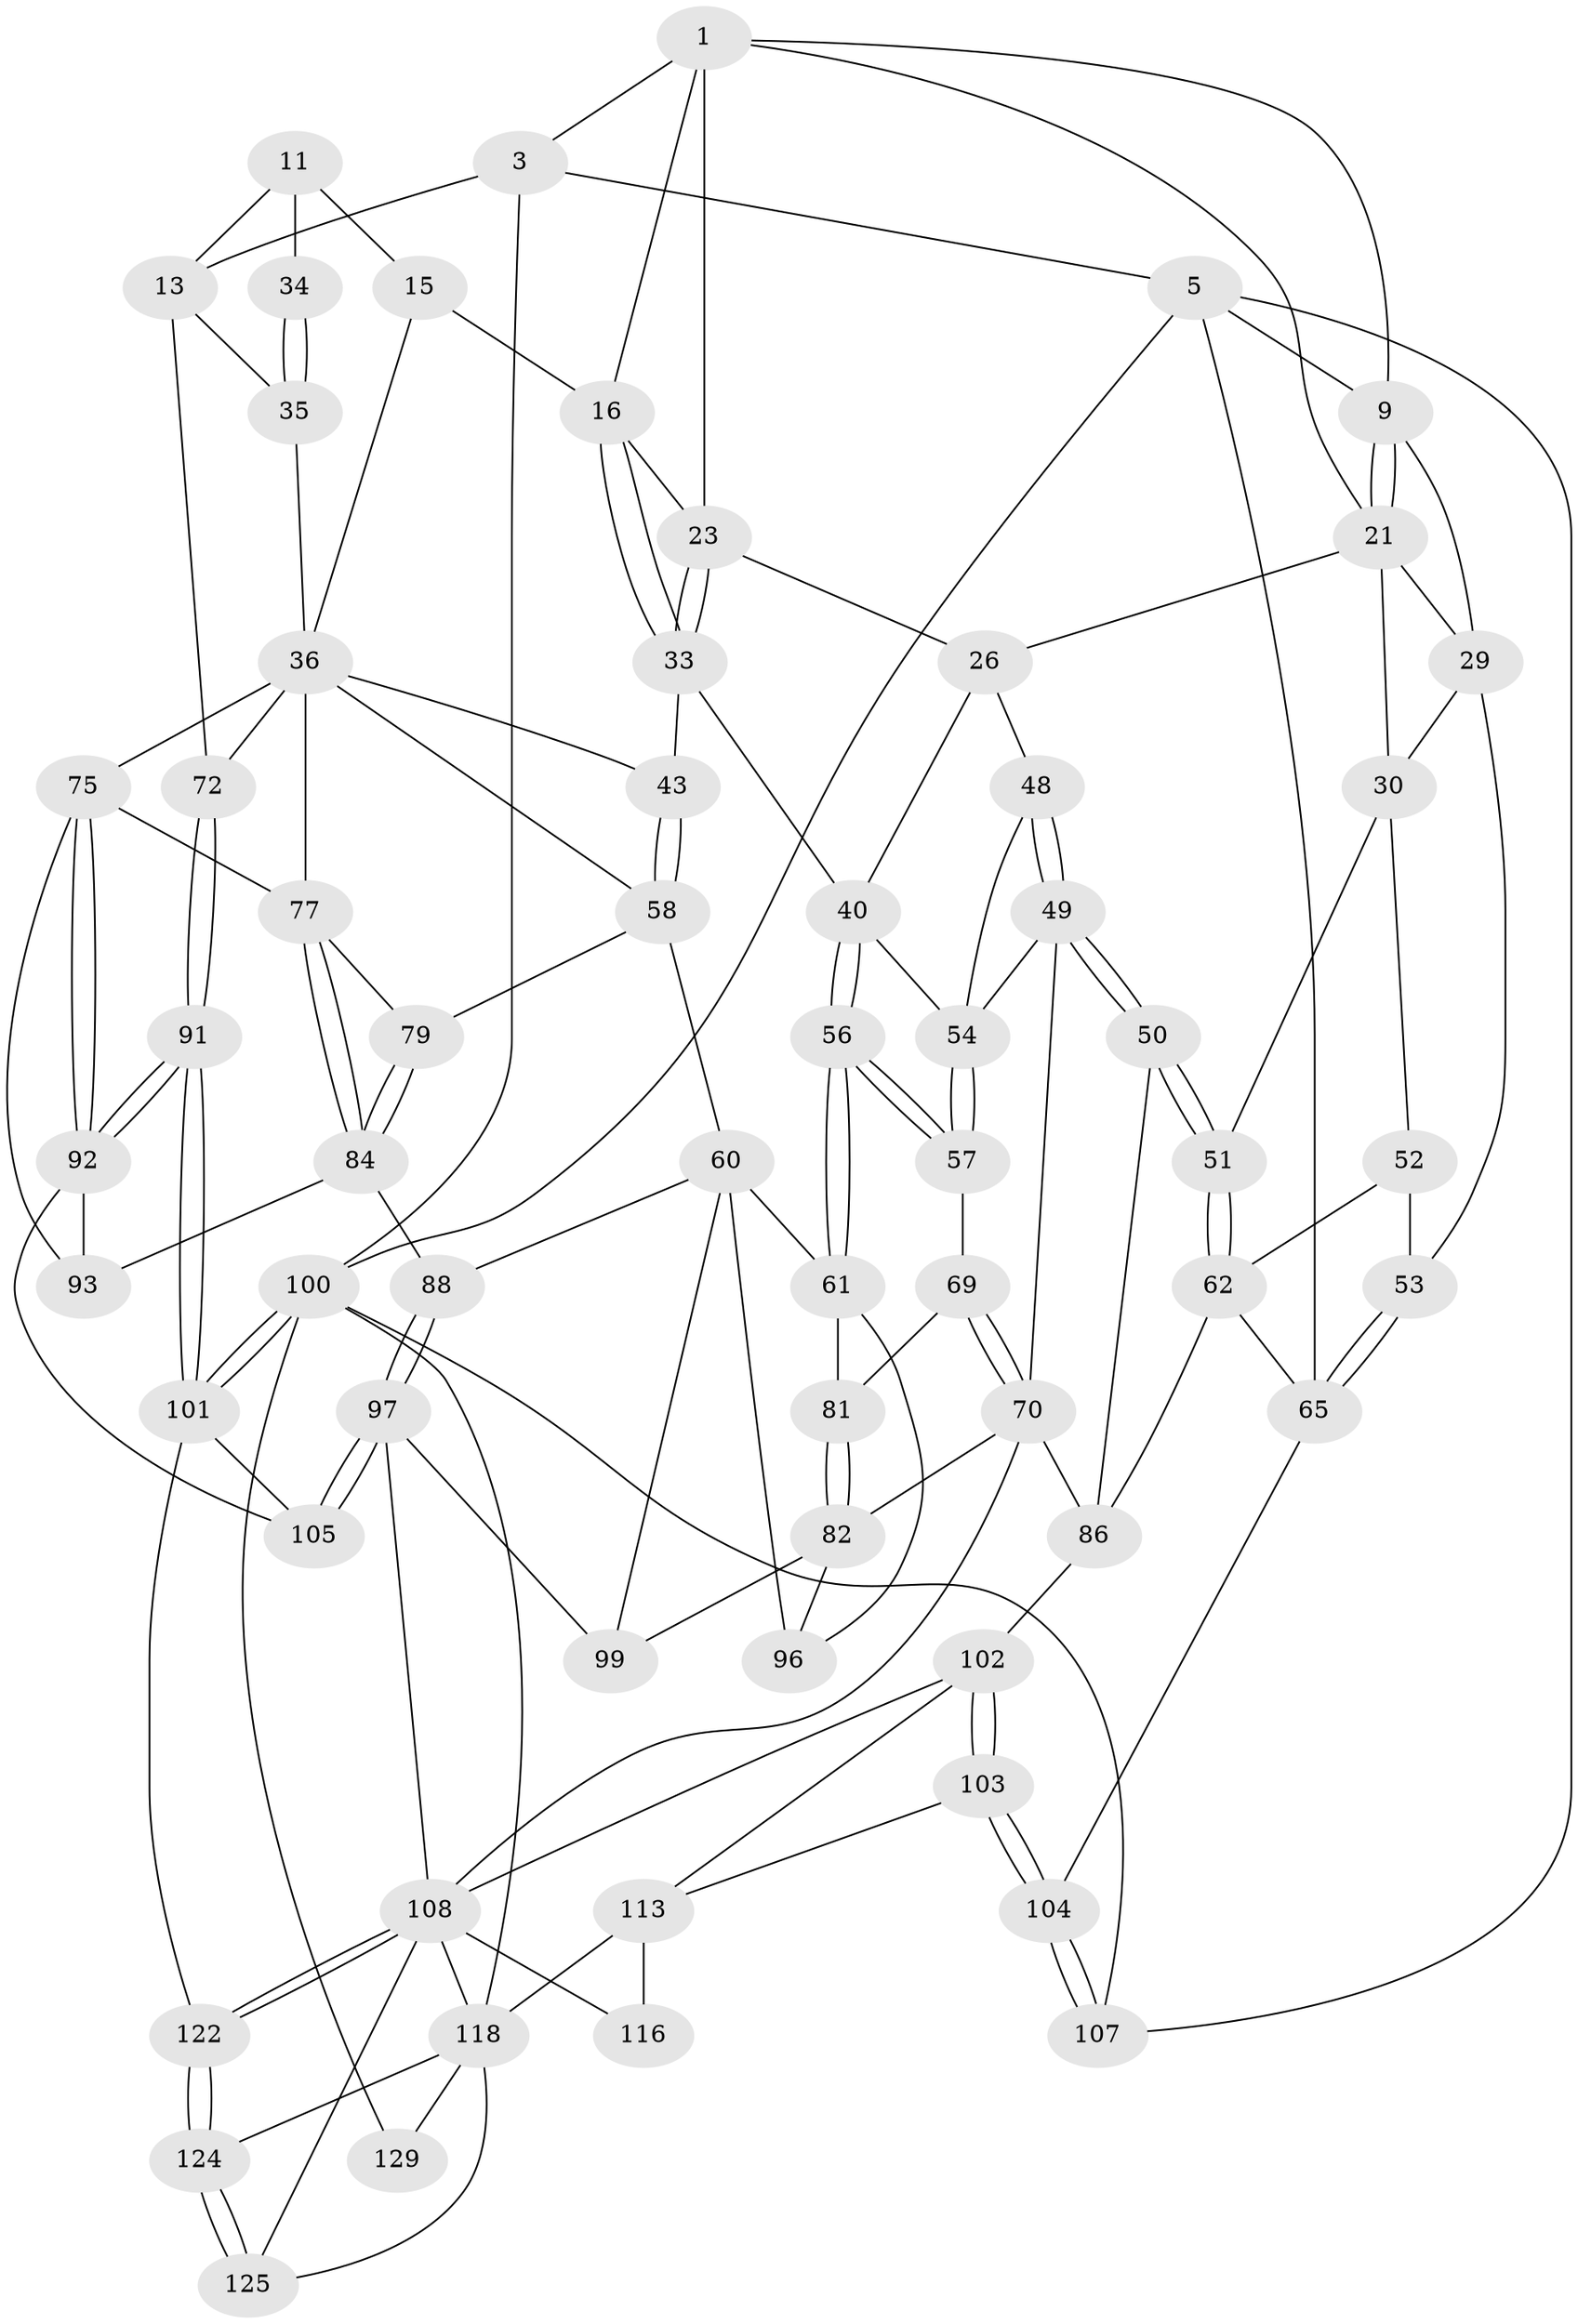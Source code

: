// original degree distribution, {3: 0.023076923076923078, 5: 0.6230769230769231, 4: 0.17692307692307693, 6: 0.17692307692307693}
// Generated by graph-tools (version 1.1) at 2025/17/03/09/25 04:17:11]
// undirected, 65 vertices, 152 edges
graph export_dot {
graph [start="1"]
  node [color=gray90,style=filled];
  1 [pos="+0.40065150053521653+0",super="+2+7"];
  3 [pos="+0.754002813642133+0",super="+4"];
  5 [pos="+0+0",super="+6+20"];
  9 [pos="+0.11867815086282496+0.02456208917736704",super="+10"];
  11 [pos="+0.8254327853684145+0",super="+14+12"];
  13 [pos="+1+0.16113197964152076",super="+38"];
  15 [pos="+0.7959659151939424+0.1971484514788071"];
  16 [pos="+0.6916316327856603+0.10152633107597682",super="+17"];
  21 [pos="+0.1269978691058661+0.1671486838448812",super="+22+25"];
  23 [pos="+0.45972504615438464+0.1718596843807567",super="+24"];
  26 [pos="+0.32164503920127274+0.24310339899751354",super="+27"];
  29 [pos="+0+0.27118453905570394",super="+32"];
  30 [pos="+0.1994082038349933+0.292682625123767",super="+46+31"];
  33 [pos="+0.5722478423872103+0.2737270536517001",super="+39"];
  34 [pos="+0.9041915471081576+0.18766032281952558"];
  35 [pos="+0.9172141162814793+0.3710844033166401"];
  36 [pos="+0.881470353364751+0.3850554707671556",super="+37+44"];
  40 [pos="+0.5770077898420768+0.3159988493448913",super="+41"];
  43 [pos="+0.6419606920957369+0.34393502546068083"];
  48 [pos="+0.28111778360153233+0.2932443804685608"];
  49 [pos="+0.28367534936398564+0.3568578558183002",super="+64"];
  50 [pos="+0.20823030201745135+0.5149154046900921",super="+74"];
  51 [pos="+0.20261368948191666+0.5178590112715795"];
  52 [pos="+0.11405015606477517+0.44014573485166714"];
  53 [pos="+0.05722325265374355+0.42855617353420283"];
  54 [pos="+0.4675606073575847+0.38355855518978865",super="+55"];
  56 [pos="+0.5641201332097354+0.5155591253251119"];
  57 [pos="+0.4606091582127064+0.4427596944661453"];
  58 [pos="+0.6476929275392872+0.355216120715289",super="+59"];
  60 [pos="+0.655776810886862+0.5171542708591094",super="+89"];
  61 [pos="+0.582332524803974+0.5508086196555666",super="+80"];
  62 [pos="+0.16723396567309565+0.5549809919948285",super="+63"];
  65 [pos="+0.0460626738969964+0.46131765416061904",super="+68"];
  69 [pos="+0.4344356344248518+0.4816080157848984"];
  70 [pos="+0.38162347092734905+0.5126733092932308",super="+83"];
  72 [pos="+1+0.5304629640043048"];
  75 [pos="+0.9024906178242347+0.552277754169614",super="+76"];
  77 [pos="+0.7878001155659821+0.5191442976386798",super="+78"];
  79 [pos="+0.672578614461541+0.5157818145397881"];
  81 [pos="+0.46543405947383504+0.519615769450391"];
  82 [pos="+0.4506679766781867+0.621055667708346",super="+106"];
  84 [pos="+0.7644958175250272+0.5885114300844728",super="+87"];
  86 [pos="+0.32264050624945834+0.631831358024134",super="+90"];
  88 [pos="+0.7284489507252951+0.6261173540903926"];
  91 [pos="+1+0.681912768781694"];
  92 [pos="+0.9446669093974416+0.7159605353580635",super="+94"];
  93 [pos="+0.8269508027196336+0.6229305720214642"];
  96 [pos="+0.5615240171988292+0.6010495324269812"];
  97 [pos="+0.7274980851883243+0.6654858289566741",super="+98"];
  99 [pos="+0.5922400350028322+0.7302184904259948"];
  100 [pos="+1+1",super="+123"];
  101 [pos="+1+1",super="+121"];
  102 [pos="+0.25308129780355954+0.7281262003446547",super="+112"];
  103 [pos="+0.037932519871555714+0.7848914925343159"];
  104 [pos="+0.006361812189590981+0.7798943009472247"];
  105 [pos="+0.8316627994527805+0.7829702506756726"];
  107 [pos="+0+0.8509689294930601"];
  108 [pos="+0.5907026687818092+0.7689176051720423",super="+109"];
  113 [pos="+0.3106268223640159+0.8130220574547997",super="+114"];
  116 [pos="+0.3738198233075946+0.8089589640150612"];
  118 [pos="+0.36993648988817635+0.9071964627018825",super="+127+119"];
  122 [pos="+0.7449552204227602+0.8851704282003958"];
  124 [pos="+0.6780755549421308+1"];
  125 [pos="+0.5129599444959032+0.9446538625786693"];
  129 [pos="+0.2689354349453314+1"];
  1 -- 3;
  1 -- 16;
  1 -- 21;
  1 -- 9;
  1 -- 23;
  3 -- 5;
  3 -- 100;
  3 -- 13;
  5 -- 9 [weight=2];
  5 -- 100;
  5 -- 65;
  5 -- 107;
  9 -- 21 [weight=2];
  9 -- 21;
  9 -- 29;
  11 -- 34 [weight=2];
  11 -- 15;
  11 -- 13;
  13 -- 72;
  13 -- 35;
  15 -- 16;
  15 -- 36;
  16 -- 33;
  16 -- 33;
  16 -- 23;
  21 -- 29;
  21 -- 30;
  21 -- 26;
  23 -- 33;
  23 -- 33;
  23 -- 26;
  26 -- 40;
  26 -- 48;
  29 -- 53;
  29 -- 30;
  30 -- 51;
  30 -- 52;
  33 -- 40;
  33 -- 43;
  34 -- 35;
  34 -- 35;
  35 -- 36;
  36 -- 43;
  36 -- 72;
  36 -- 58;
  36 -- 75;
  36 -- 77;
  40 -- 56;
  40 -- 56;
  40 -- 54;
  43 -- 58;
  43 -- 58;
  48 -- 49;
  48 -- 49;
  48 -- 54;
  49 -- 50 [weight=2];
  49 -- 50;
  49 -- 70;
  49 -- 54;
  50 -- 51;
  50 -- 51;
  50 -- 86;
  51 -- 62;
  51 -- 62;
  52 -- 53;
  52 -- 62;
  53 -- 65;
  53 -- 65;
  54 -- 57;
  54 -- 57;
  56 -- 57;
  56 -- 57;
  56 -- 61;
  56 -- 61;
  57 -- 69;
  58 -- 60;
  58 -- 79;
  60 -- 61;
  60 -- 88;
  60 -- 99;
  60 -- 96;
  61 -- 96;
  61 -- 81;
  62 -- 86;
  62 -- 65;
  65 -- 104;
  69 -- 70;
  69 -- 70;
  69 -- 81;
  70 -- 86;
  70 -- 82;
  70 -- 108;
  72 -- 91;
  72 -- 91;
  75 -- 92;
  75 -- 92;
  75 -- 77;
  75 -- 93;
  77 -- 84;
  77 -- 84;
  77 -- 79;
  79 -- 84;
  79 -- 84;
  81 -- 82;
  81 -- 82;
  82 -- 96;
  82 -- 99;
  84 -- 88;
  84 -- 93;
  86 -- 102;
  88 -- 97;
  88 -- 97;
  91 -- 92;
  91 -- 92;
  91 -- 101;
  91 -- 101;
  92 -- 105;
  92 -- 93;
  97 -- 105;
  97 -- 105;
  97 -- 99;
  97 -- 108;
  100 -- 101;
  100 -- 101;
  100 -- 118;
  100 -- 129;
  100 -- 107;
  101 -- 105;
  101 -- 122;
  102 -- 103;
  102 -- 103;
  102 -- 113;
  102 -- 108;
  103 -- 104;
  103 -- 104;
  103 -- 113;
  104 -- 107;
  104 -- 107;
  108 -- 122;
  108 -- 122;
  108 -- 116;
  108 -- 118;
  108 -- 125;
  113 -- 116 [weight=2];
  113 -- 118 [weight=2];
  118 -- 129 [weight=2];
  118 -- 124;
  118 -- 125;
  122 -- 124;
  122 -- 124;
  124 -- 125;
  124 -- 125;
}
